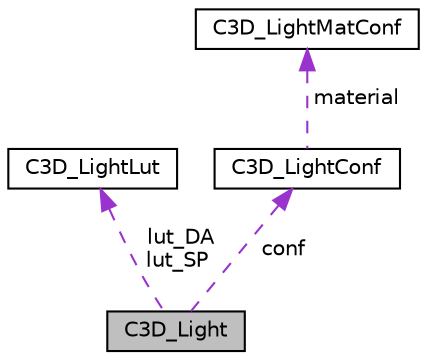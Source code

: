 digraph "C3D_Light"
{
  edge [fontname="Helvetica",fontsize="10",labelfontname="Helvetica",labelfontsize="10"];
  node [fontname="Helvetica",fontsize="10",shape=record];
  Node1 [label="C3D_Light",height=0.2,width=0.4,color="black", fillcolor="grey75", style="filled", fontcolor="black"];
  Node2 -> Node1 [dir="back",color="darkorchid3",fontsize="10",style="dashed",label=" lut_DA\nlut_SP" ,fontname="Helvetica"];
  Node2 [label="C3D_LightLut",height=0.2,width=0.4,color="black", fillcolor="white", style="filled",URL="$structC3D__LightLut.html"];
  Node3 -> Node1 [dir="back",color="darkorchid3",fontsize="10",style="dashed",label=" conf" ,fontname="Helvetica"];
  Node3 [label="C3D_LightConf",height=0.2,width=0.4,color="black", fillcolor="white", style="filled",URL="$structC3D__LightConf.html"];
  Node4 -> Node3 [dir="back",color="darkorchid3",fontsize="10",style="dashed",label=" material" ,fontname="Helvetica"];
  Node4 [label="C3D_LightMatConf",height=0.2,width=0.4,color="black", fillcolor="white", style="filled",URL="$structC3D__LightMatConf.html"];
}

